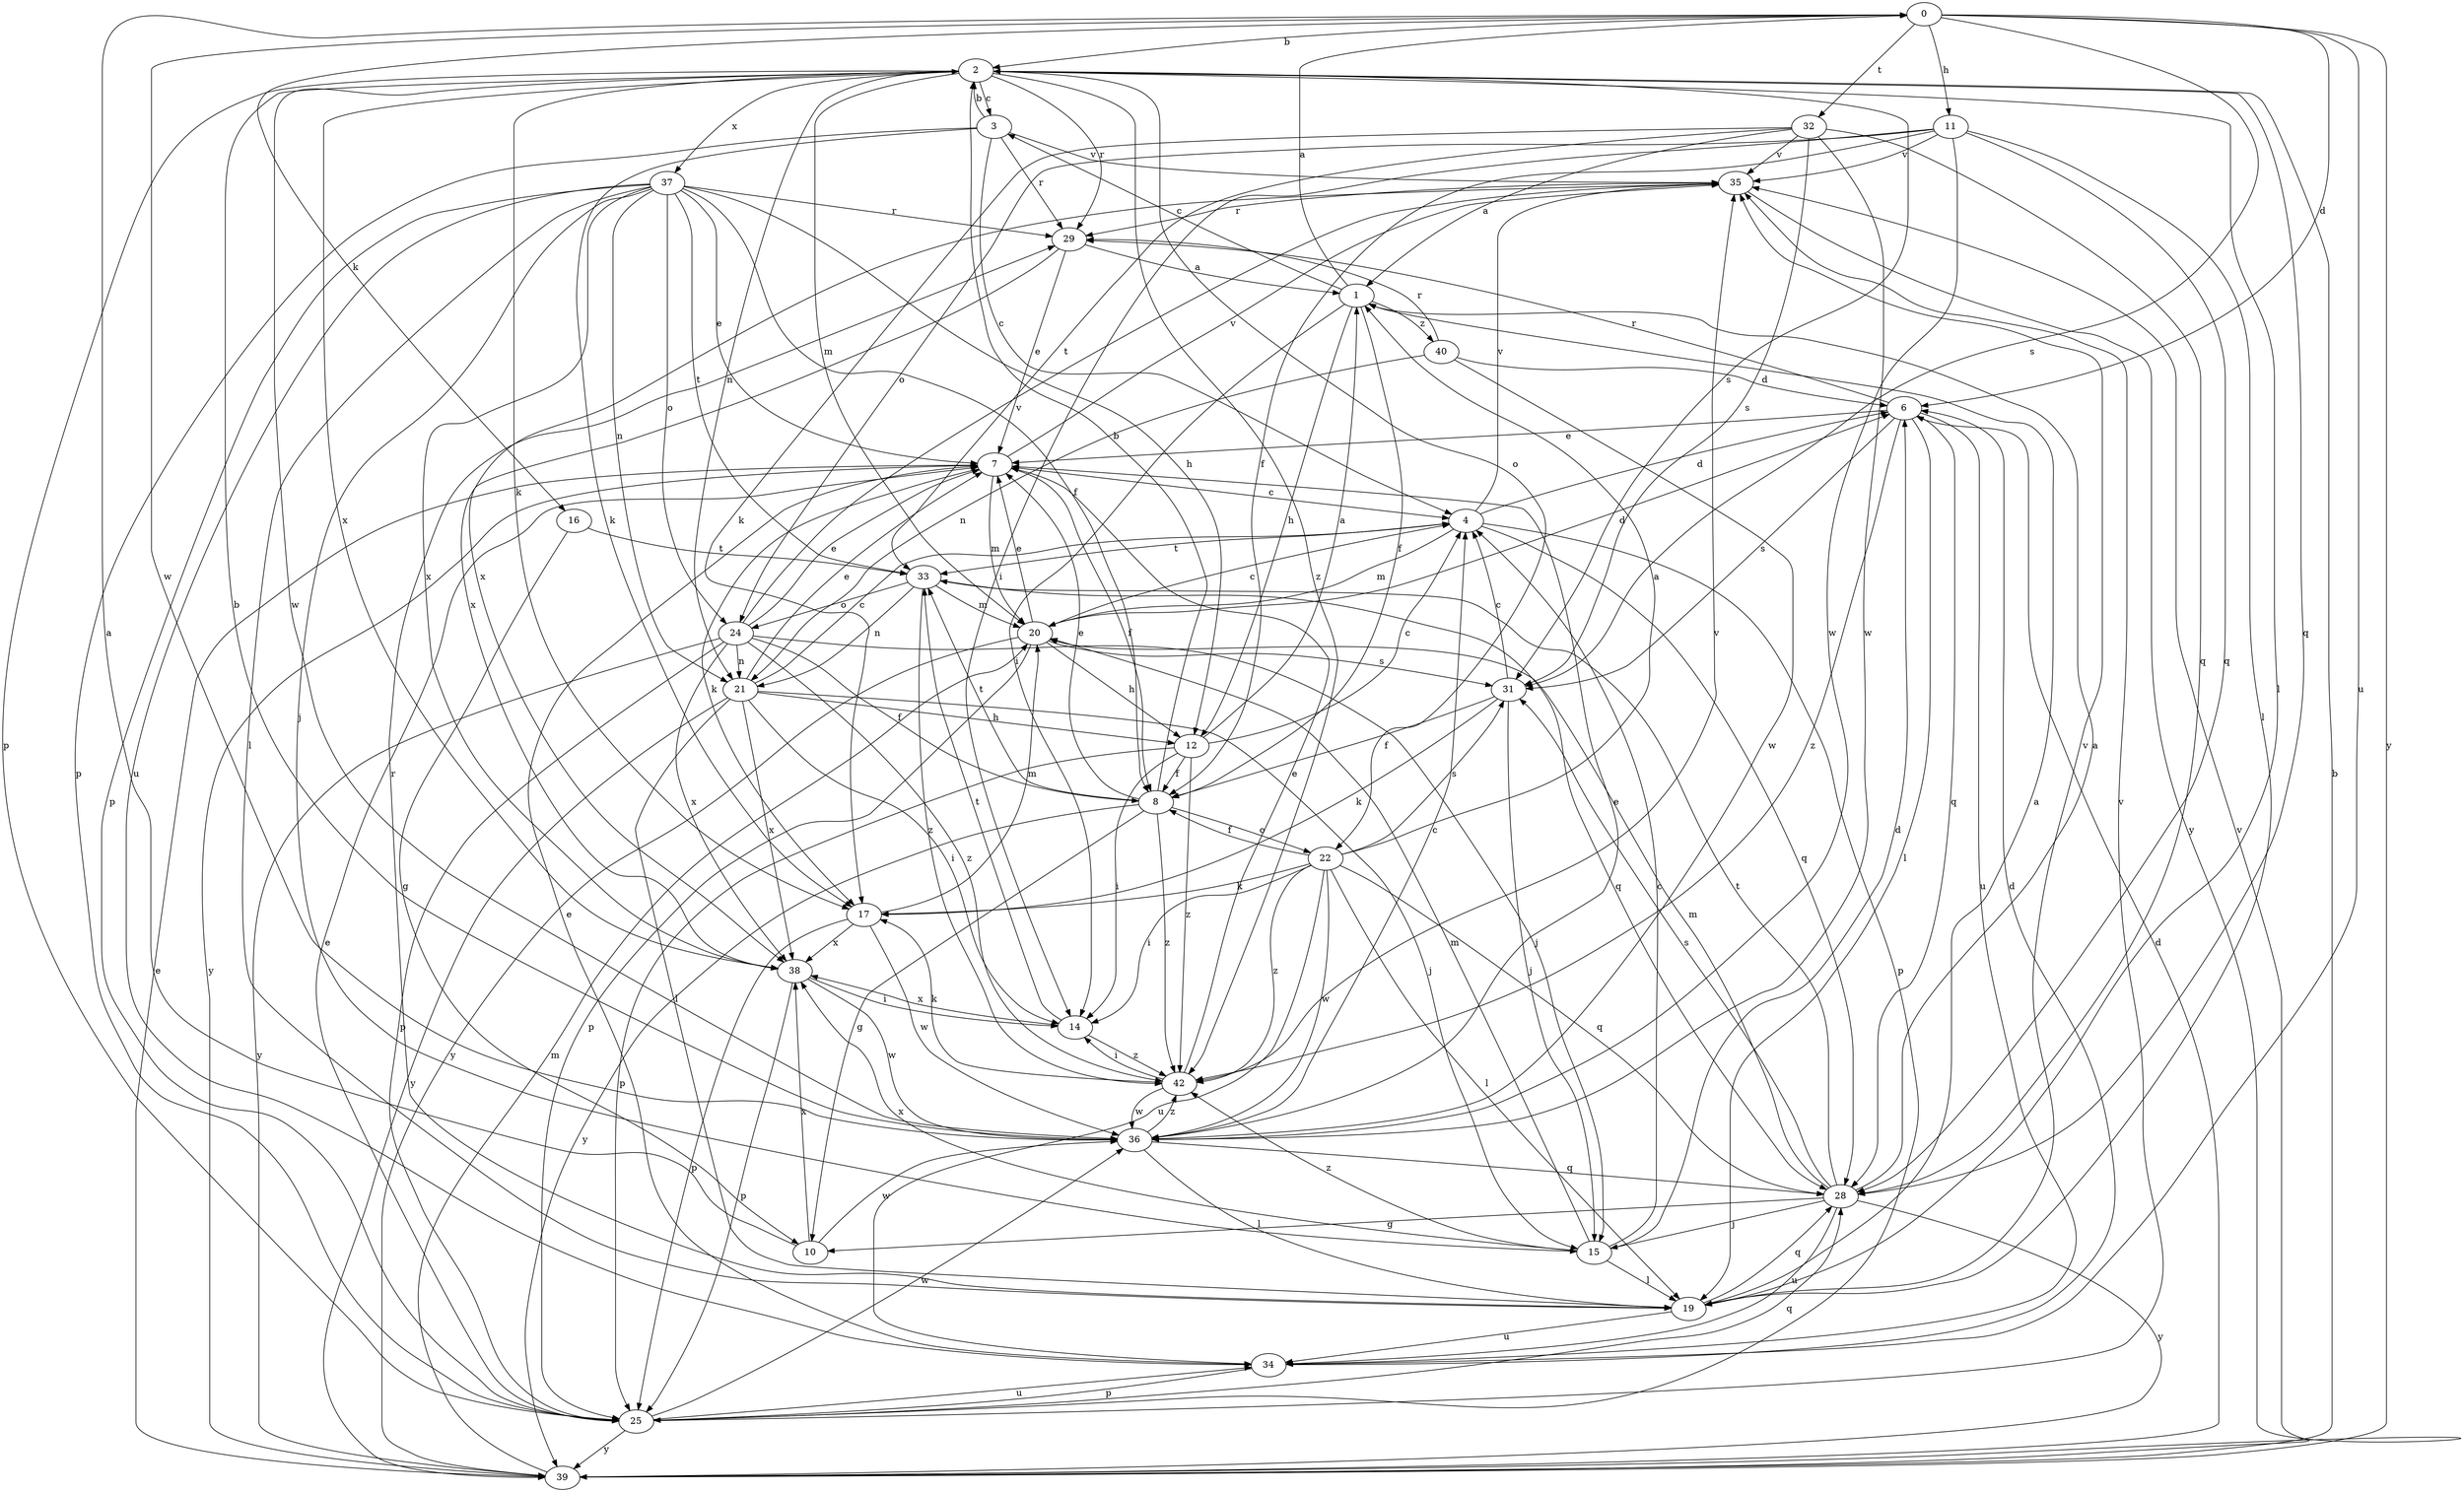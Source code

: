 strict digraph  {
0;
1;
2;
3;
4;
6;
7;
8;
10;
11;
12;
14;
15;
16;
17;
19;
20;
21;
22;
24;
25;
28;
29;
31;
32;
33;
34;
35;
36;
37;
38;
39;
40;
42;
0 -> 2  [label=b];
0 -> 6  [label=d];
0 -> 11  [label=h];
0 -> 16  [label=k];
0 -> 31  [label=s];
0 -> 32  [label=t];
0 -> 34  [label=u];
0 -> 36  [label=w];
0 -> 39  [label=y];
1 -> 0  [label=a];
1 -> 3  [label=c];
1 -> 8  [label=f];
1 -> 12  [label=h];
1 -> 14  [label=i];
1 -> 40  [label=z];
2 -> 3  [label=c];
2 -> 17  [label=k];
2 -> 19  [label=l];
2 -> 20  [label=m];
2 -> 21  [label=n];
2 -> 22  [label=o];
2 -> 25  [label=p];
2 -> 28  [label=q];
2 -> 29  [label=r];
2 -> 31  [label=s];
2 -> 36  [label=w];
2 -> 37  [label=x];
2 -> 38  [label=x];
2 -> 42  [label=z];
3 -> 2  [label=b];
3 -> 4  [label=c];
3 -> 17  [label=k];
3 -> 25  [label=p];
3 -> 29  [label=r];
3 -> 35  [label=v];
4 -> 6  [label=d];
4 -> 20  [label=m];
4 -> 25  [label=p];
4 -> 28  [label=q];
4 -> 33  [label=t];
4 -> 35  [label=v];
6 -> 7  [label=e];
6 -> 19  [label=l];
6 -> 28  [label=q];
6 -> 29  [label=r];
6 -> 31  [label=s];
6 -> 34  [label=u];
6 -> 42  [label=z];
7 -> 4  [label=c];
7 -> 8  [label=f];
7 -> 17  [label=k];
7 -> 20  [label=m];
7 -> 35  [label=v];
7 -> 39  [label=y];
8 -> 2  [label=b];
8 -> 7  [label=e];
8 -> 10  [label=g];
8 -> 22  [label=o];
8 -> 33  [label=t];
8 -> 39  [label=y];
8 -> 42  [label=z];
10 -> 0  [label=a];
10 -> 36  [label=w];
10 -> 38  [label=x];
11 -> 8  [label=f];
11 -> 14  [label=i];
11 -> 19  [label=l];
11 -> 24  [label=o];
11 -> 28  [label=q];
11 -> 35  [label=v];
11 -> 36  [label=w];
12 -> 1  [label=a];
12 -> 4  [label=c];
12 -> 8  [label=f];
12 -> 14  [label=i];
12 -> 25  [label=p];
12 -> 42  [label=z];
14 -> 33  [label=t];
14 -> 38  [label=x];
14 -> 42  [label=z];
15 -> 4  [label=c];
15 -> 6  [label=d];
15 -> 19  [label=l];
15 -> 20  [label=m];
15 -> 38  [label=x];
15 -> 42  [label=z];
16 -> 10  [label=g];
16 -> 33  [label=t];
17 -> 20  [label=m];
17 -> 25  [label=p];
17 -> 36  [label=w];
17 -> 38  [label=x];
19 -> 1  [label=a];
19 -> 28  [label=q];
19 -> 29  [label=r];
19 -> 34  [label=u];
19 -> 35  [label=v];
20 -> 4  [label=c];
20 -> 6  [label=d];
20 -> 7  [label=e];
20 -> 12  [label=h];
20 -> 25  [label=p];
20 -> 31  [label=s];
20 -> 39  [label=y];
21 -> 4  [label=c];
21 -> 7  [label=e];
21 -> 12  [label=h];
21 -> 14  [label=i];
21 -> 15  [label=j];
21 -> 19  [label=l];
21 -> 38  [label=x];
21 -> 39  [label=y];
22 -> 1  [label=a];
22 -> 8  [label=f];
22 -> 14  [label=i];
22 -> 17  [label=k];
22 -> 19  [label=l];
22 -> 28  [label=q];
22 -> 31  [label=s];
22 -> 34  [label=u];
22 -> 36  [label=w];
22 -> 42  [label=z];
24 -> 7  [label=e];
24 -> 8  [label=f];
24 -> 15  [label=j];
24 -> 21  [label=n];
24 -> 25  [label=p];
24 -> 35  [label=v];
24 -> 38  [label=x];
24 -> 39  [label=y];
24 -> 42  [label=z];
25 -> 7  [label=e];
25 -> 28  [label=q];
25 -> 34  [label=u];
25 -> 35  [label=v];
25 -> 36  [label=w];
25 -> 39  [label=y];
28 -> 1  [label=a];
28 -> 10  [label=g];
28 -> 15  [label=j];
28 -> 20  [label=m];
28 -> 31  [label=s];
28 -> 33  [label=t];
28 -> 34  [label=u];
28 -> 39  [label=y];
29 -> 1  [label=a];
29 -> 7  [label=e];
29 -> 38  [label=x];
31 -> 4  [label=c];
31 -> 8  [label=f];
31 -> 15  [label=j];
31 -> 17  [label=k];
32 -> 1  [label=a];
32 -> 17  [label=k];
32 -> 28  [label=q];
32 -> 31  [label=s];
32 -> 33  [label=t];
32 -> 35  [label=v];
32 -> 36  [label=w];
33 -> 20  [label=m];
33 -> 21  [label=n];
33 -> 24  [label=o];
33 -> 28  [label=q];
33 -> 42  [label=z];
34 -> 6  [label=d];
34 -> 7  [label=e];
34 -> 25  [label=p];
35 -> 29  [label=r];
35 -> 38  [label=x];
35 -> 39  [label=y];
36 -> 2  [label=b];
36 -> 4  [label=c];
36 -> 7  [label=e];
36 -> 19  [label=l];
36 -> 28  [label=q];
36 -> 42  [label=z];
37 -> 7  [label=e];
37 -> 8  [label=f];
37 -> 12  [label=h];
37 -> 15  [label=j];
37 -> 19  [label=l];
37 -> 21  [label=n];
37 -> 24  [label=o];
37 -> 25  [label=p];
37 -> 29  [label=r];
37 -> 33  [label=t];
37 -> 34  [label=u];
37 -> 38  [label=x];
38 -> 14  [label=i];
38 -> 25  [label=p];
38 -> 36  [label=w];
39 -> 2  [label=b];
39 -> 6  [label=d];
39 -> 7  [label=e];
39 -> 20  [label=m];
39 -> 35  [label=v];
40 -> 6  [label=d];
40 -> 21  [label=n];
40 -> 29  [label=r];
40 -> 36  [label=w];
42 -> 7  [label=e];
42 -> 14  [label=i];
42 -> 17  [label=k];
42 -> 35  [label=v];
42 -> 36  [label=w];
}

